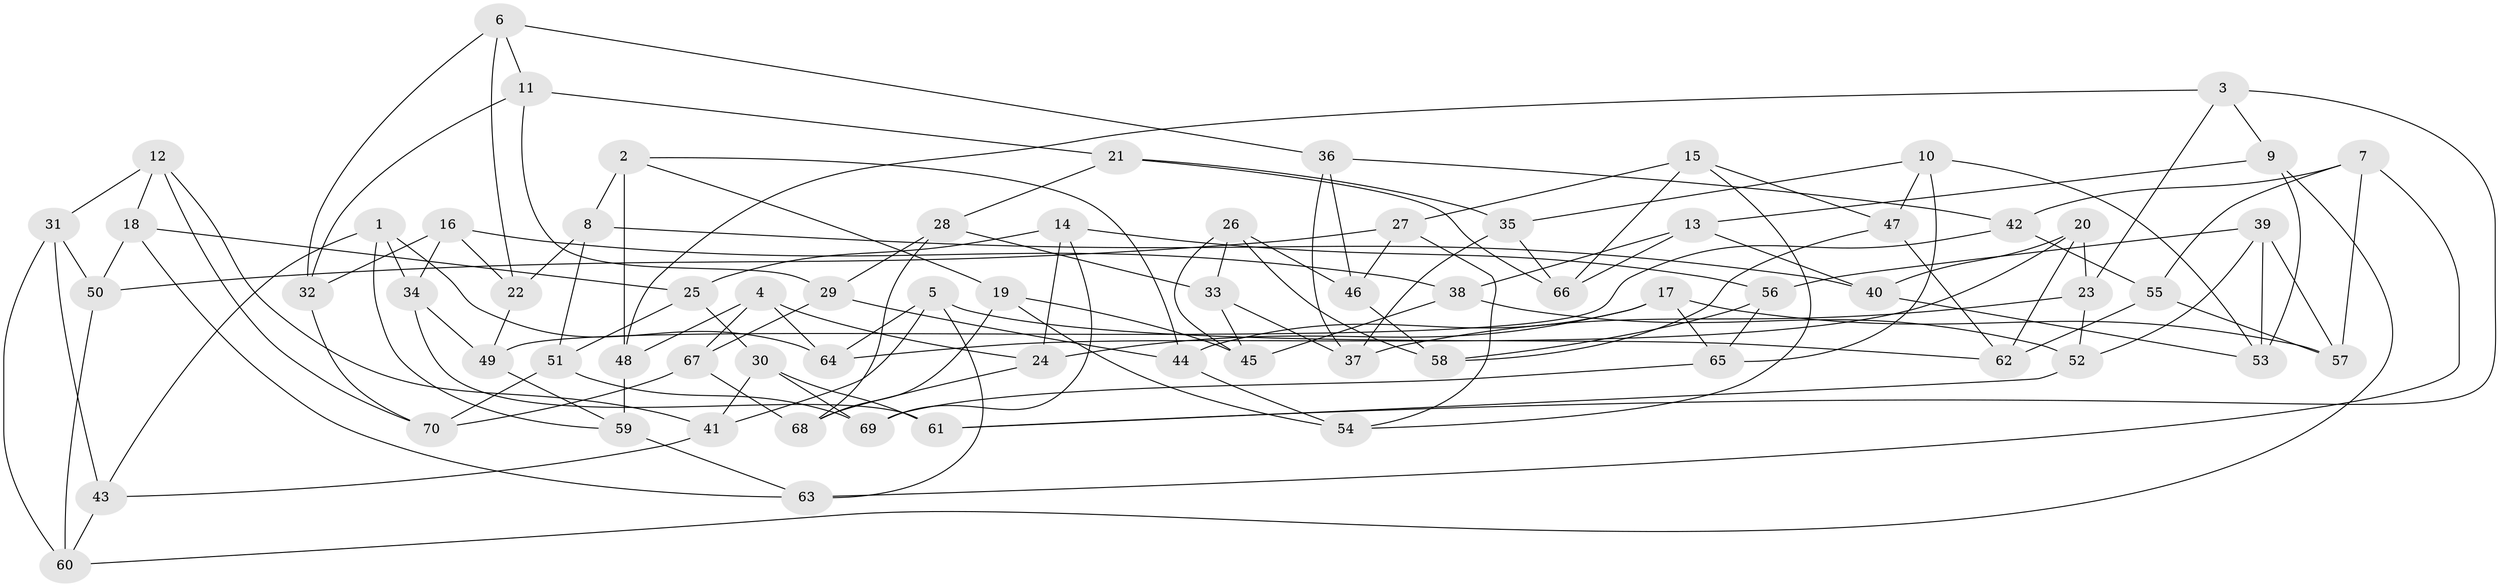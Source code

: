 // Generated by graph-tools (version 1.1) at 2025/50/03/09/25 03:50:46]
// undirected, 70 vertices, 140 edges
graph export_dot {
graph [start="1"]
  node [color=gray90,style=filled];
  1;
  2;
  3;
  4;
  5;
  6;
  7;
  8;
  9;
  10;
  11;
  12;
  13;
  14;
  15;
  16;
  17;
  18;
  19;
  20;
  21;
  22;
  23;
  24;
  25;
  26;
  27;
  28;
  29;
  30;
  31;
  32;
  33;
  34;
  35;
  36;
  37;
  38;
  39;
  40;
  41;
  42;
  43;
  44;
  45;
  46;
  47;
  48;
  49;
  50;
  51;
  52;
  53;
  54;
  55;
  56;
  57;
  58;
  59;
  60;
  61;
  62;
  63;
  64;
  65;
  66;
  67;
  68;
  69;
  70;
  1 -- 64;
  1 -- 34;
  1 -- 59;
  1 -- 43;
  2 -- 8;
  2 -- 19;
  2 -- 44;
  2 -- 48;
  3 -- 48;
  3 -- 9;
  3 -- 23;
  3 -- 61;
  4 -- 24;
  4 -- 64;
  4 -- 67;
  4 -- 48;
  5 -- 63;
  5 -- 64;
  5 -- 41;
  5 -- 62;
  6 -- 32;
  6 -- 36;
  6 -- 11;
  6 -- 22;
  7 -- 57;
  7 -- 55;
  7 -- 63;
  7 -- 42;
  8 -- 51;
  8 -- 22;
  8 -- 40;
  9 -- 53;
  9 -- 60;
  9 -- 13;
  10 -- 53;
  10 -- 65;
  10 -- 47;
  10 -- 35;
  11 -- 21;
  11 -- 32;
  11 -- 29;
  12 -- 31;
  12 -- 18;
  12 -- 70;
  12 -- 41;
  13 -- 38;
  13 -- 66;
  13 -- 40;
  14 -- 24;
  14 -- 69;
  14 -- 25;
  14 -- 56;
  15 -- 54;
  15 -- 66;
  15 -- 47;
  15 -- 27;
  16 -- 32;
  16 -- 34;
  16 -- 38;
  16 -- 22;
  17 -- 24;
  17 -- 44;
  17 -- 65;
  17 -- 57;
  18 -- 25;
  18 -- 50;
  18 -- 63;
  19 -- 54;
  19 -- 45;
  19 -- 68;
  20 -- 62;
  20 -- 64;
  20 -- 23;
  20 -- 40;
  21 -- 35;
  21 -- 28;
  21 -- 66;
  22 -- 49;
  23 -- 37;
  23 -- 52;
  24 -- 68;
  25 -- 30;
  25 -- 51;
  26 -- 46;
  26 -- 33;
  26 -- 58;
  26 -- 45;
  27 -- 50;
  27 -- 46;
  27 -- 54;
  28 -- 29;
  28 -- 33;
  28 -- 68;
  29 -- 67;
  29 -- 44;
  30 -- 41;
  30 -- 61;
  30 -- 69;
  31 -- 50;
  31 -- 43;
  31 -- 60;
  32 -- 70;
  33 -- 37;
  33 -- 45;
  34 -- 49;
  34 -- 61;
  35 -- 37;
  35 -- 66;
  36 -- 37;
  36 -- 46;
  36 -- 42;
  38 -- 45;
  38 -- 52;
  39 -- 57;
  39 -- 52;
  39 -- 53;
  39 -- 56;
  40 -- 53;
  41 -- 43;
  42 -- 55;
  42 -- 49;
  43 -- 60;
  44 -- 54;
  46 -- 58;
  47 -- 58;
  47 -- 62;
  48 -- 59;
  49 -- 59;
  50 -- 60;
  51 -- 69;
  51 -- 70;
  52 -- 61;
  55 -- 57;
  55 -- 62;
  56 -- 58;
  56 -- 65;
  59 -- 63;
  65 -- 69;
  67 -- 68;
  67 -- 70;
}
